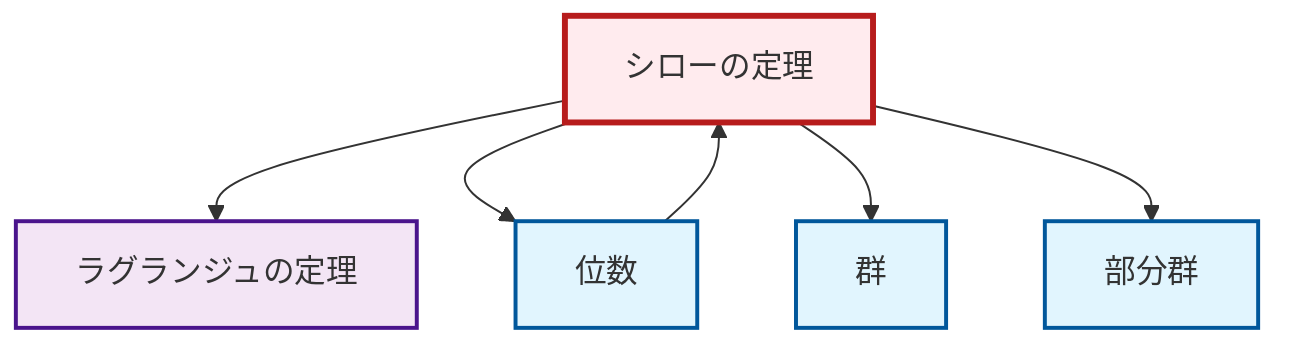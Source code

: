 graph TD
    classDef definition fill:#e1f5fe,stroke:#01579b,stroke-width:2px
    classDef theorem fill:#f3e5f5,stroke:#4a148c,stroke-width:2px
    classDef axiom fill:#fff3e0,stroke:#e65100,stroke-width:2px
    classDef example fill:#e8f5e9,stroke:#1b5e20,stroke-width:2px
    classDef current fill:#ffebee,stroke:#b71c1c,stroke-width:3px
    thm-lagrange["ラグランジュの定理"]:::theorem
    def-group["群"]:::definition
    thm-sylow["シローの定理"]:::theorem
    def-order["位数"]:::definition
    def-subgroup["部分群"]:::definition
    thm-sylow --> thm-lagrange
    thm-sylow --> def-order
    thm-sylow --> def-group
    def-order --> thm-sylow
    thm-sylow --> def-subgroup
    class thm-sylow current